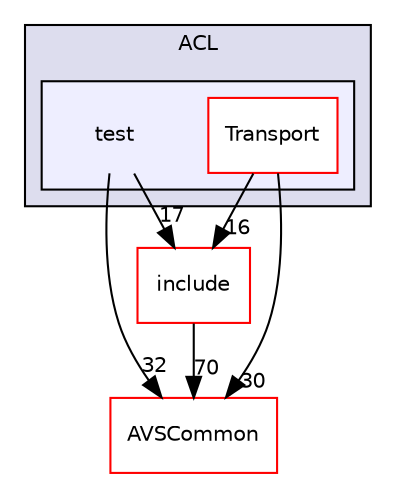 digraph "/workplace/avs-device-sdk/ACL/test" {
  compound=true
  node [ fontsize="10", fontname="Helvetica"];
  edge [ labelfontsize="10", labelfontname="Helvetica"];
  subgraph clusterdir_b1dfedc9efa610ba8c818c30206ff41f {
    graph [ bgcolor="#ddddee", pencolor="black", label="ACL" fontname="Helvetica", fontsize="10", URL="dir_b1dfedc9efa610ba8c818c30206ff41f.html"]
  subgraph clusterdir_2df864b0a635213c7e15391c7fd2f9dc {
    graph [ bgcolor="#eeeeff", pencolor="black", label="" URL="dir_2df864b0a635213c7e15391c7fd2f9dc.html"];
    dir_2df864b0a635213c7e15391c7fd2f9dc [shape=plaintext label="test"];
    dir_533d2869dc4e8069af67bd5b3d31045b [shape=box label="Transport" color="red" fillcolor="white" style="filled" URL="dir_533d2869dc4e8069af67bd5b3d31045b.html"];
  }
  }
  dir_13e65effb2bde530b17b3d5eefcd0266 [shape=box label="AVSCommon" fillcolor="white" style="filled" color="red" URL="dir_13e65effb2bde530b17b3d5eefcd0266.html"];
  dir_1088b026815130b3cc8e9ac3f4525272 [shape=box label="include" fillcolor="white" style="filled" color="red" URL="dir_1088b026815130b3cc8e9ac3f4525272.html"];
  dir_2df864b0a635213c7e15391c7fd2f9dc->dir_13e65effb2bde530b17b3d5eefcd0266 [headlabel="32", labeldistance=1.5 headhref="dir_000006_000017.html"];
  dir_2df864b0a635213c7e15391c7fd2f9dc->dir_1088b026815130b3cc8e9ac3f4525272 [headlabel="17", labeldistance=1.5 headhref="dir_000006_000001.html"];
  dir_533d2869dc4e8069af67bd5b3d31045b->dir_13e65effb2bde530b17b3d5eefcd0266 [headlabel="30", labeldistance=1.5 headhref="dir_000007_000017.html"];
  dir_533d2869dc4e8069af67bd5b3d31045b->dir_1088b026815130b3cc8e9ac3f4525272 [headlabel="16", labeldistance=1.5 headhref="dir_000007_000001.html"];
  dir_1088b026815130b3cc8e9ac3f4525272->dir_13e65effb2bde530b17b3d5eefcd0266 [headlabel="70", labeldistance=1.5 headhref="dir_000001_000017.html"];
}
